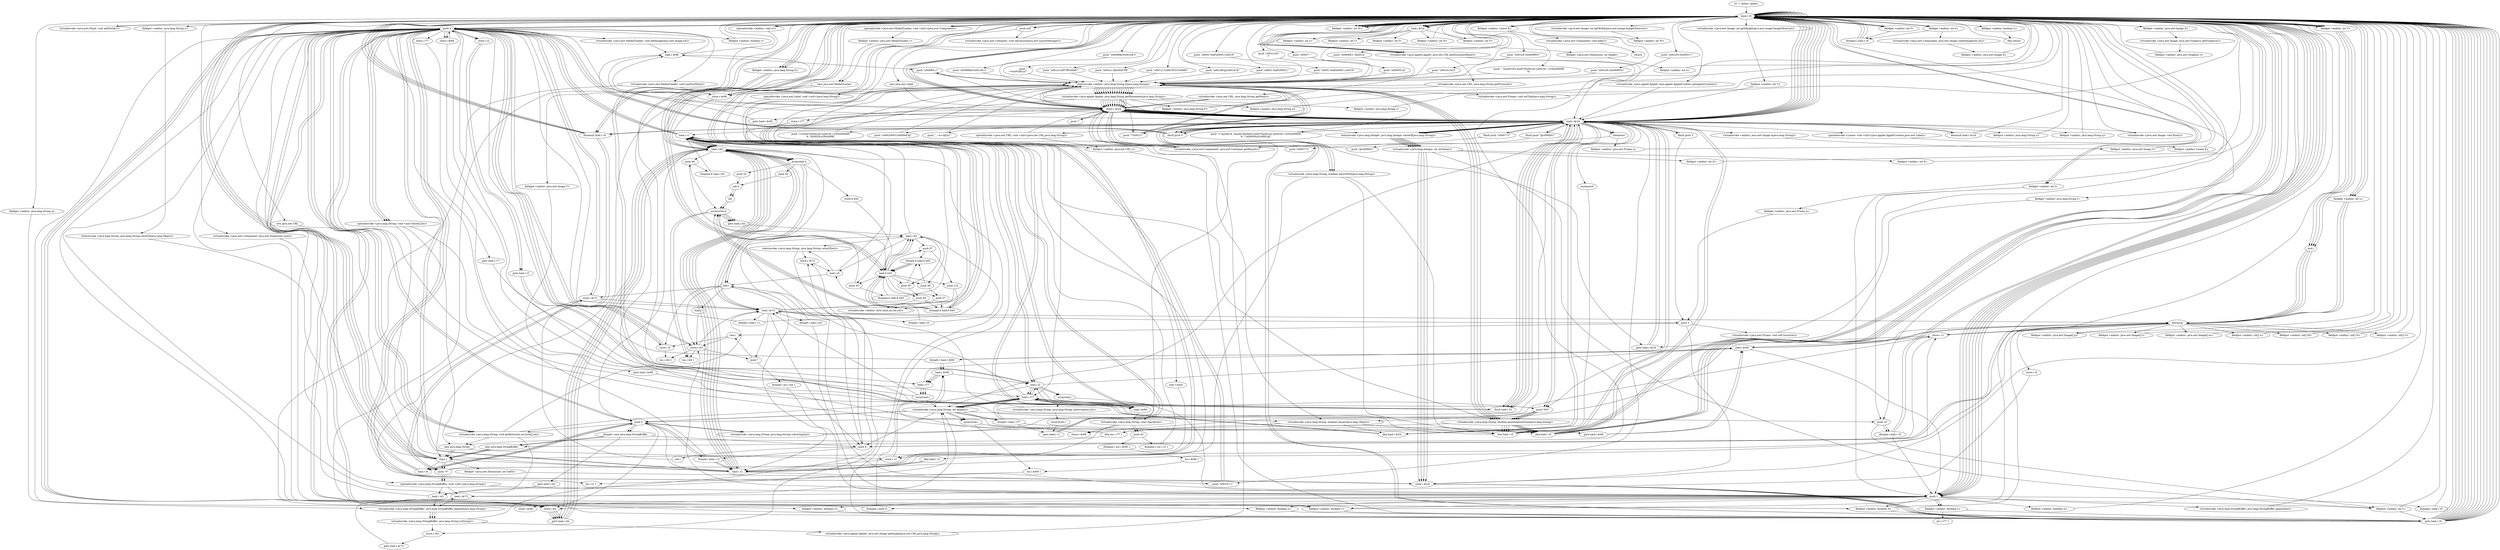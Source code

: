 digraph "" {
    "r0 := @this: anblur"
    "load.r r0"
    "r0 := @this: anblur"->"load.r r0";
    "push null"
    "load.r r0"->"push null";
    "virtualinvoke <java.awt.Container: void setLayout(java.awt.LayoutManager)>"
    "push null"->"virtualinvoke <java.awt.Container: void setLayout(java.awt.LayoutManager)>";
    "virtualinvoke <java.awt.Container: void setLayout(java.awt.LayoutManager)>"->"load.r r0";
    "virtualinvoke <java.awt.Panel: void addNotify()>"
    "load.r r0"->"virtualinvoke <java.awt.Panel: void addNotify()>";
    "virtualinvoke <java.awt.Panel: void addNotify()>"->"load.r r0";
    "push 0"
    "load.r r0"->"push 0";
    "fieldput <anblur: boolean r>"
    "push 0"->"fieldput <anblur: boolean r>";
    "fieldput <anblur: boolean r>"->"load.r r0";
    "load.r r0"->"load.r r0";
    "push \"\u001d8!gL\u001d!3t\""
    "load.r r0"->"push \"\u001d8!gL\u001d!3t\"";
    "staticinvoke <anblur: java.lang.String b(java.lang.String)>"
    "push \"\u001d8!gL\u001d!3t\""->"staticinvoke <anblur: java.lang.String b(java.lang.String)>";
    "virtualinvoke <java.applet.Applet: java.lang.String getParameter(java.lang.String)>"
    "staticinvoke <anblur: java.lang.String b(java.lang.String)>"->"virtualinvoke <java.applet.Applet: java.lang.String getParameter(java.lang.String)>";
    "fieldput <anblur: java.lang.String P>"
    "virtualinvoke <java.applet.Applet: java.lang.String getParameter(java.lang.String)>"->"fieldput <anblur: java.lang.String P>";
    "fieldput <anblur: java.lang.String P>"->"load.r r0";
    "push \"\r>%wP\u001a?\""
    "load.r r0"->"push \"\r>%wP\u001a?\"";
    "push \"\r>%wP\u001a?\""->"staticinvoke <anblur: java.lang.String b(java.lang.String)>";
    "staticinvoke <anblur: java.lang.String b(java.lang.String)>"->"virtualinvoke <java.applet.Applet: java.lang.String getParameter(java.lang.String)>";
    "store.r $r24"
    "virtualinvoke <java.applet.Applet: java.lang.String getParameter(java.lang.String)>"->"store.r $r24";
    "load.r $r24"
    "store.r $r24"->"load.r $r24";
    "ifnull load.r r0"
    "load.r $r24"->"ifnull load.r r0";
    "ifnull load.r r0"->"load.r $r24";
    "push \"/<0\u007f\\\u001al\\\"j\u0019(-\\\"zVN\u000f)fZ\r%`;N\u0019;nrW\u0008\""
    "load.r $r24"->"push \"/<0\u007f\\\u001al\\\"j\u0019(-\\\"zVN\u000f)fZ\r%`;N\u0019;nrW\u0008\"";
    "push \"/<0\u007f\\\u001al\\\"j\u0019(-\\\"zVN\u000f)fZ\r%`;N\u0019;nrW\u0008\""->"staticinvoke <anblur: java.lang.String b(java.lang.String)>";
    "virtualinvoke <java.lang.String: boolean startsWith(java.lang.String)>"
    "staticinvoke <anblur: java.lang.String b(java.lang.String)>"->"virtualinvoke <java.lang.String: boolean startsWith(java.lang.String)>";
    "ifne load.r r0"
    "virtualinvoke <java.lang.String: boolean startsWith(java.lang.String)>"->"ifne load.r r0";
    "ifne load.r r0"->"load.r r0";
    "specialinvoke <anblur: void c()>"
    "load.r r0"->"specialinvoke <anblur: void c()>";
    "goto load.r r0"
    "specialinvoke <anblur: void c()>"->"goto load.r r0";
    "goto load.r r0"->"load.r r0";
    "virtualinvoke <java.applet.Applet: java.net.URL getDocumentBase()>"
    "load.r r0"->"virtualinvoke <java.applet.Applet: java.net.URL getDocumentBase()>";
    "virtualinvoke <java.net.URL: java.lang.String getProtocol()>"
    "virtualinvoke <java.applet.Applet: java.net.URL getDocumentBase()>"->"virtualinvoke <java.net.URL: java.lang.String getProtocol()>";
    "store.r $r66"
    "virtualinvoke <java.net.URL: java.lang.String getProtocol()>"->"store.r $r66";
    "store.r $r66"->"goto load.r r0";
    "goto load.r r0"->"load.r r0";
    "load.r r0"->"virtualinvoke <java.applet.Applet: java.net.URL getDocumentBase()>";
    "virtualinvoke <java.net.URL: java.lang.String getHost()>"
    "virtualinvoke <java.applet.Applet: java.net.URL getDocumentBase()>"->"virtualinvoke <java.net.URL: java.lang.String getHost()>";
    "virtualinvoke <java.net.URL: java.lang.String getHost()>"->"store.r $r24";
    "goto load.r $r66"
    "store.r $r24"->"goto load.r $r66";
    "load.r $r66"
    "goto load.r $r66"->"load.r $r66";
    "push \"\u0008%,v\""
    "load.r $r66"->"push \"\u0008%,v\"";
    "push \"\u0008%,v\""->"staticinvoke <anblur: java.lang.String b(java.lang.String)>";
    "virtualinvoke <java.lang.String: boolean equalsIgnoreCase(java.lang.String)>"
    "staticinvoke <anblur: java.lang.String b(java.lang.String)>"->"virtualinvoke <java.lang.String: boolean equalsIgnoreCase(java.lang.String)>";
    "virtualinvoke <java.lang.String: boolean equalsIgnoreCase(java.lang.String)>"->"ifne load.r r0";
    "ifne load.r r0"->"load.r $r24";
    "virtualinvoke <java.lang.String: int length()>"
    "load.r $r24"->"virtualinvoke <java.lang.String: int length()>";
    "ifeq load.r r0"
    "virtualinvoke <java.lang.String: int length()>"->"ifeq load.r r0";
    "ifeq load.r r0"->"load.r $r24";
    "push \"\u0002##rU\u0006#3g\""
    "load.r $r24"->"push \"\u0002##rU\u0006#3g\"";
    "push \"\u0002##rU\u0006#3g\""->"staticinvoke <anblur: java.lang.String b(java.lang.String)>";
    "staticinvoke <anblur: java.lang.String b(java.lang.String)>"->"virtualinvoke <java.lang.String: boolean equalsIgnoreCase(java.lang.String)>";
    "virtualinvoke <java.lang.String: boolean equalsIgnoreCase(java.lang.String)>"->"ifne load.r r0";
    "ifne load.r r0"->"load.r $r24";
    "push \"_~w=\t@|n\\\"\""
    "load.r $r24"->"push \"_~w=\t@|n\\\"\"";
    "push \"_~w=\t@|n\\\"\""->"staticinvoke <anblur: java.lang.String b(java.lang.String)>";
    "virtualinvoke <java.lang.String: boolean equals(java.lang.Object)>"
    "staticinvoke <anblur: java.lang.String b(java.lang.String)>"->"virtualinvoke <java.lang.String: boolean equals(java.lang.Object)>";
    "ifeq load.r $r24"
    "virtualinvoke <java.lang.String: boolean equals(java.lang.Object)>"->"ifeq load.r $r24";
    "ifeq load.r $r24"->"load.r r0";
    "push 1"
    "load.r r0"->"push 1";
    "fieldput <anblur: boolean L>"
    "push 1"->"fieldput <anblur: boolean L>";
    "fieldput <anblur: boolean L>"->"goto load.r r0";
    "goto load.r r0"->"load.r r0";
    "push \"\u001c)\'\u007fP\u0000\'\""
    "load.r r0"->"push \"\u001c)\'\u007fP\u0000\'\"";
    "push \"\u001c)\'\u007fP\u0000\'\""->"staticinvoke <anblur: java.lang.String b(java.lang.String)>";
    "staticinvoke <anblur: java.lang.String b(java.lang.String)>"->"virtualinvoke <java.applet.Applet: java.lang.String getParameter(java.lang.String)>";
    "virtualinvoke <java.applet.Applet: java.lang.String getParameter(java.lang.String)>"->"store.r $r24";
    "store.r $r24"->"load.r $r24";
    "load.r $r24"->"ifnull load.r r0";
    "ifnull load.r r0"->"load.r $r24";
    "push \"NO\""
    "load.r $r24"->"push \"NO\"";
    "push \"NO\""->"virtualinvoke <java.lang.String: boolean equalsIgnoreCase(java.lang.String)>";
    "virtualinvoke <java.lang.String: boolean equalsIgnoreCase(java.lang.String)>"->"ifne load.r r0";
    "ifne load.r r0"->"load.r r0";
    "new java.net.URL"
    "load.r r0"->"new java.net.URL";
    "dup1.r"
    "new java.net.URL"->"dup1.r";
    "dup1.r"->"load.r r0";
    "load.r r0"->"virtualinvoke <java.applet.Applet: java.net.URL getDocumentBase()>";
    "virtualinvoke <java.applet.Applet: java.net.URL getDocumentBase()>"->"load.r $r24";
    "specialinvoke <java.net.URL: void <init>(java.net.URL,java.lang.String)>"
    "load.r $r24"->"specialinvoke <java.net.URL: void <init>(java.net.URL,java.lang.String)>";
    "fieldput <anblur: java.net.URL u>"
    "specialinvoke <java.net.URL: void <init>(java.net.URL,java.lang.String)>"->"fieldput <anblur: java.net.URL u>";
    "fieldput <anblur: java.net.URL u>"->"goto load.r r0";
    "goto load.r r0"->"load.r r0";
    "push \"\u001c)\'}\\\u0019*2rT\u000b\""
    "load.r r0"->"push \"\u001c)\'}\\\u0019*2rT\u000b\"";
    "push \"\u001c)\'}\\\u0019*2rT\u000b\""->"staticinvoke <anblur: java.lang.String b(java.lang.String)>";
    "staticinvoke <anblur: java.lang.String b(java.lang.String)>"->"virtualinvoke <java.applet.Applet: java.lang.String getParameter(java.lang.String)>";
    "push \"7\t\u0013\""
    "virtualinvoke <java.applet.Applet: java.lang.String getParameter(java.lang.String)>"->"push \"7\t\u0013\"";
    "push \"7\t\u0013\""->"staticinvoke <anblur: java.lang.String b(java.lang.String)>";
    "staticinvoke <anblur: java.lang.String b(java.lang.String)>"->"virtualinvoke <java.lang.String: boolean equalsIgnoreCase(java.lang.String)>";
    "virtualinvoke <java.lang.String: boolean equalsIgnoreCase(java.lang.String)>"->"ifeq load.r r0";
    "ifeq load.r r0"->"load.r r0";
    "load.r r0"->"push 1";
    "fieldput <anblur: boolean w>"
    "push 1"->"fieldput <anblur: boolean w>";
    "fieldput <anblur: boolean w>"->"load.r r0";
    "virtualinvoke <java.awt.Component: java.awt.Container getParent()>"
    "load.r r0"->"virtualinvoke <java.awt.Component: java.awt.Container getParent()>";
    "virtualinvoke <java.awt.Component: java.awt.Container getParent()>"->"store.r $r24";
    "goto load.r $r24"
    "store.r $r24"->"goto load.r $r24";
    "goto load.r $r24"->"load.r $r24";
    "instanceof"
    "load.r $r24"->"instanceof";
    "instanceof"->"ifeq load.r $r24";
    "ifeq load.r $r24"->"load.r r0";
    "load.r r0"->"load.r $r24";
    "checkcast"
    "load.r $r24"->"checkcast";
    "fieldput <anblur: java.awt.Frame a>"
    "checkcast"->"fieldput <anblur: java.awt.Frame a>";
    "fieldput <anblur: java.awt.Frame a>"->"load.r r0";
    "fieldget <anblur: java.awt.Frame a>"
    "load.r r0"->"fieldget <anblur: java.awt.Frame a>";
    "push 3"
    "fieldget <anblur: java.awt.Frame a>"->"push 3";
    "virtualinvoke <java.awt.Frame: void setCursor(int)>"
    "push 3"->"virtualinvoke <java.awt.Frame: void setCursor(int)>";
    "virtualinvoke <java.awt.Frame: void setCursor(int)>"->"load.r r0";
    "push \"\u0001:%aP\u0003+\""
    "load.r r0"->"push \"\u0001:%aP\u0003+\"";
    "push \"\u0001:%aP\u0003+\""->"staticinvoke <anblur: java.lang.String b(java.lang.String)>";
    "staticinvoke <anblur: java.lang.String b(java.lang.String)>"->"virtualinvoke <java.applet.Applet: java.lang.String getParameter(java.lang.String)>";
    "virtualinvoke <java.applet.Applet: java.lang.String getParameter(java.lang.String)>"->"store.r $r24";
    "store.r $r24"->"load.r $r24";
    "load.r $r24"->"ifnull load.r r0";
    "ifnull load.r r0"->"load.r $r24";
    "load.r $r24"->"push \"NO\"";
    "push \"NO\""->"virtualinvoke <java.lang.String: boolean equalsIgnoreCase(java.lang.String)>";
    "virtualinvoke <java.lang.String: boolean equalsIgnoreCase(java.lang.String)>"->"ifne load.r r0";
    "ifne load.r r0"->"load.r r0";
    "load.r r0"->"load.r r0";
    "load.r r0"->"load.r $r24";
    "virtualinvoke <anblur: java.awt.Image a(java.lang.String)>"
    "load.r $r24"->"virtualinvoke <anblur: java.awt.Image a(java.lang.String)>";
    "fieldput <anblur: java.awt.Image C>"
    "virtualinvoke <anblur: java.awt.Image a(java.lang.String)>"->"fieldput <anblur: java.awt.Image C>";
    "fieldput <anblur: java.awt.Image C>"->"load.r r0";
    "fieldget <anblur: java.awt.Image C>"
    "load.r r0"->"fieldget <anblur: java.awt.Image C>";
    "fieldget <anblur: java.awt.Image C>"->"ifnull load.r r0";
    "ifnull load.r r0"->"load.r r0";
    "push \"\u0001:%aP\u0003+\u0018\""
    "load.r r0"->"push \"\u0001:%aP\u0003+\u0018\"";
    "push \"\u0001:%aP\u0003+\u0018\""->"staticinvoke <anblur: java.lang.String b(java.lang.String)>";
    "staticinvoke <anblur: java.lang.String b(java.lang.String)>"->"virtualinvoke <java.applet.Applet: java.lang.String getParameter(java.lang.String)>";
    "virtualinvoke <java.applet.Applet: java.lang.String getParameter(java.lang.String)>"->"store.r $r24";
    "store.r $r24"->"load.r $r24";
    "ifnonnull load.r r0"
    "load.r $r24"->"ifnonnull load.r r0";
    "push \"0\""
    "ifnonnull load.r r0"->"push \"0\"";
    "push \"0\""->"store.r $r24";
    "store.r $r24"->"load.r r0";
    "load.r r0"->"load.r $r24";
    "staticinvoke <java.lang.Integer: java.lang.Integer valueOf(java.lang.String)>"
    "load.r $r24"->"staticinvoke <java.lang.Integer: java.lang.Integer valueOf(java.lang.String)>";
    "virtualinvoke <java.lang.Integer: int intValue()>"
    "staticinvoke <java.lang.Integer: java.lang.Integer valueOf(java.lang.String)>"->"virtualinvoke <java.lang.Integer: int intValue()>";
    "fieldput <anblur: int D>"
    "virtualinvoke <java.lang.Integer: int intValue()>"->"fieldput <anblur: int D>";
    "fieldput <anblur: int D>"->"load.r r0";
    "push \"\u0001:%aP\u0003+\u0019\""
    "load.r r0"->"push \"\u0001:%aP\u0003+\u0019\"";
    "push \"\u0001:%aP\u0003+\u0019\""->"staticinvoke <anblur: java.lang.String b(java.lang.String)>";
    "staticinvoke <anblur: java.lang.String b(java.lang.String)>"->"virtualinvoke <java.applet.Applet: java.lang.String getParameter(java.lang.String)>";
    "virtualinvoke <java.applet.Applet: java.lang.String getParameter(java.lang.String)>"->"store.r $r24";
    "store.r $r24"->"load.r $r24";
    "load.r $r24"->"ifnonnull load.r r0";
    "ifnonnull load.r r0"->"push \"0\"";
    "push \"0\""->"store.r $r24";
    "store.r $r24"->"load.r r0";
    "load.r r0"->"load.r $r24";
    "load.r $r24"->"staticinvoke <java.lang.Integer: java.lang.Integer valueOf(java.lang.String)>";
    "staticinvoke <java.lang.Integer: java.lang.Integer valueOf(java.lang.String)>"->"virtualinvoke <java.lang.Integer: int intValue()>";
    "fieldput <anblur: int E>"
    "virtualinvoke <java.lang.Integer: int intValue()>"->"fieldput <anblur: int E>";
    "fieldput <anblur: int E>"->"load.r r0";
    "load.r r0"->"load.r r0";
    "virtualinvoke <java.awt.Component: java.awt.Dimension size()>"
    "load.r r0"->"virtualinvoke <java.awt.Component: java.awt.Dimension size()>";
    "virtualinvoke <java.awt.Component: java.awt.Dimension size()>"->"dup1.r";
    "fieldget <java.awt.Dimension: int width>"
    "dup1.r"->"fieldget <java.awt.Dimension: int width>";
    "store.i $r24"
    "fieldget <java.awt.Dimension: int width>"->"store.i $r24";
    "store.i $r24"->"load.r r0";
    "load.i $r24"
    "load.r r0"->"load.i $r24";
    "fieldput <anblur: int f>"
    "load.i $r24"->"fieldput <anblur: int f>";
    "fieldget <java.awt.Dimension: int height>"
    "fieldput <anblur: int f>"->"fieldget <java.awt.Dimension: int height>";
    "fieldput <anblur: int e>"
    "fieldget <java.awt.Dimension: int height>"->"fieldput <anblur: int e>";
    "fieldput <anblur: int e>"->"load.r r0";
    "push \"\u0007!\'`\""
    "load.r r0"->"push \"\u0007!\'`\"";
    "push \"\u0007!\'`\""->"staticinvoke <anblur: java.lang.String b(java.lang.String)>";
    "staticinvoke <anblur: java.lang.String b(java.lang.String)>"->"virtualinvoke <java.applet.Applet: java.lang.String getParameter(java.lang.String)>";
    "virtualinvoke <java.applet.Applet: java.lang.String getParameter(java.lang.String)>"->"store.r $r24";
    "store.r $r24"->"load.r $r24";
    "ifnull push \"\u0007!!t\""
    "load.r $r24"->"ifnull push \"\u0007!!t\"";
    "ifnull push \"\u0007!!t\""->"load.r $r24";
    "load.r $r24"->"store.r $r24";
    "store.r $r24"->"goto load.r r0";
    "goto load.r r0"->"load.r r0";
    "load.r r0"->"load.r $r24";
    "fieldput <anblur: java.lang.String y>"
    "load.r $r24"->"fieldput <anblur: java.lang.String y>";
    "fieldput <anblur: java.lang.String y>"->"load.r r0";
    "push \"\u0000%-tJ\""
    "load.r r0"->"push \"\u0000%-tJ\"";
    "push \"\u0000%-tJ\""->"staticinvoke <anblur: java.lang.String b(java.lang.String)>";
    "staticinvoke <anblur: java.lang.String b(java.lang.String)>"->"virtualinvoke <java.applet.Applet: java.lang.String getParameter(java.lang.String)>";
    "virtualinvoke <java.applet.Applet: java.lang.String getParameter(java.lang.String)>"->"store.r $r24";
    "store.r $r24"->"load.r $r24";
    "ifnull push 3"
    "load.r $r24"->"ifnull push 3";
    "ifnull push 3"->"load.r $r24";
    "load.r $r24"->"staticinvoke <java.lang.Integer: java.lang.Integer valueOf(java.lang.String)>";
    "staticinvoke <java.lang.Integer: java.lang.Integer valueOf(java.lang.String)>"->"virtualinvoke <java.lang.Integer: int intValue()>";
    "virtualinvoke <java.lang.Integer: int intValue()>"->"store.i $r24";
    "store.i $r24"->"goto load.r r0";
    "goto load.r r0"->"load.r r0";
    "load.r r0"->"load.i $r24";
    "fieldput <anblur: int x>"
    "load.i $r24"->"fieldput <anblur: int x>";
    "fieldput <anblur: int x>"->"load.r r0";
    "push \"\u0008#2~X\u001a\""
    "load.r r0"->"push \"\u0008#2~X\u001a\"";
    "push \"\u0008#2~X\u001a\""->"staticinvoke <anblur: java.lang.String b(java.lang.String)>";
    "staticinvoke <anblur: java.lang.String b(java.lang.String)>"->"virtualinvoke <java.applet.Applet: java.lang.String getParameter(java.lang.String)>";
    "virtualinvoke <java.applet.Applet: java.lang.String getParameter(java.lang.String)>"->"store.r $r24";
    "store.r $r24"->"load.r $r24";
    "ifnull push \"@\u000b\tU\""
    "load.r $r24"->"ifnull push \"@\u000b\tU\"";
    "ifnull push \"@\u000b\tU\""->"load.r $r24";
    "load.r $r24"->"store.r $r24";
    "store.r $r24"->"goto load.r r0";
    "goto load.r r0"->"load.r r0";
    "load.r r0"->"load.r $r24";
    "fieldput <anblur: java.lang.String q>"
    "load.r $r24"->"fieldput <anblur: java.lang.String q>";
    "fieldput <anblur: java.lang.String q>"->"load.r r0";
    "push \"\u001d<%v]\""
    "load.r r0"->"push \"\u001d<%v]\"";
    "push \"\u001d<%v]\""->"staticinvoke <anblur: java.lang.String b(java.lang.String)>";
    "staticinvoke <anblur: java.lang.String b(java.lang.String)>"->"virtualinvoke <java.applet.Applet: java.lang.String getParameter(java.lang.String)>";
    "virtualinvoke <java.applet.Applet: java.lang.String getParameter(java.lang.String)>"->"store.r $r24";
    "store.r $r24"->"load.r $r24";
    "ifnull push 0"
    "load.r $r24"->"ifnull push 0";
    "ifnull push 0"->"load.r $r24";
    "load.r $r24"->"staticinvoke <java.lang.Integer: java.lang.Integer valueOf(java.lang.String)>";
    "staticinvoke <java.lang.Integer: java.lang.Integer valueOf(java.lang.String)>"->"virtualinvoke <java.lang.Integer: int intValue()>";
    "virtualinvoke <java.lang.Integer: int intValue()>"->"store.i $r24";
    "store.i $r24"->"goto load.r r0";
    "goto load.r r0"->"load.r r0";
    "load.r r0"->"load.i $r24";
    "fieldput <anblur: int t>"
    "load.i $r24"->"fieldput <anblur: int t>";
    "fieldput <anblur: int t>"->"load.r r0";
    "push \"\u001e#.tI\u000f93v\""
    "load.r r0"->"push \"\u001e#.tI\u000f93v\"";
    "push \"\u001e#.tI\u000f93v\""->"staticinvoke <anblur: java.lang.String b(java.lang.String)>";
    "staticinvoke <anblur: java.lang.String b(java.lang.String)>"->"virtualinvoke <java.applet.Applet: java.lang.String getParameter(java.lang.String)>";
    "virtualinvoke <java.applet.Applet: java.lang.String getParameter(java.lang.String)>"->"store.r $r24";
    "store.r $r24"->"load.r $r24";
    "load.r $r24"->"ifnull push 0";
    "ifnull push 0"->"load.r $r24";
    "load.r $r24"->"staticinvoke <java.lang.Integer: java.lang.Integer valueOf(java.lang.String)>";
    "staticinvoke <java.lang.Integer: java.lang.Integer valueOf(java.lang.String)>"->"virtualinvoke <java.lang.Integer: int intValue()>";
    "virtualinvoke <java.lang.Integer: int intValue()>"->"store.i $r24";
    "store.i $r24"->"goto load.r r0";
    "goto load.r r0"->"load.r r0";
    "load.r r0"->"load.i $r24";
    "fieldput <anblur: int H>"
    "load.i $r24"->"fieldput <anblur: int H>";
    "fieldput <anblur: int H>"->"load.r r0";
    "push \"\u001e%.tI\u000f93v\""
    "load.r r0"->"push \"\u001e%.tI\u000f93v\"";
    "push \"\u001e%.tI\u000f93v\""->"staticinvoke <anblur: java.lang.String b(java.lang.String)>";
    "staticinvoke <anblur: java.lang.String b(java.lang.String)>"->"virtualinvoke <java.applet.Applet: java.lang.String getParameter(java.lang.String)>";
    "virtualinvoke <java.applet.Applet: java.lang.String getParameter(java.lang.String)>"->"store.r $r24";
    "store.r $r24"->"load.r $r24";
    "load.r $r24"->"ifnull push 0";
    "ifnull push 0"->"load.r $r24";
    "load.r $r24"->"staticinvoke <java.lang.Integer: java.lang.Integer valueOf(java.lang.String)>";
    "staticinvoke <java.lang.Integer: java.lang.Integer valueOf(java.lang.String)>"->"virtualinvoke <java.lang.Integer: int intValue()>";
    "virtualinvoke <java.lang.Integer: int intValue()>"->"store.i $r24";
    "store.i $r24"->"goto load.r r0";
    "goto load.r r0"->"load.r r0";
    "load.r r0"->"load.i $r24";
    "fieldput <anblur: int F>"
    "load.i $r24"->"fieldput <anblur: int F>";
    "fieldput <anblur: int F>"->"load.r r0";
    "push \"\u001e%.tI\u0001\\\"\'\""
    "load.r r0"->"push \"\u001e%.tI\u0001\\\"\'\"";
    "push \"\u001e%.tI\u0001\\\"\'\""->"staticinvoke <anblur: java.lang.String b(java.lang.String)>";
    "staticinvoke <anblur: java.lang.String b(java.lang.String)>"->"virtualinvoke <java.applet.Applet: java.lang.String getParameter(java.lang.String)>";
    "virtualinvoke <java.applet.Applet: java.lang.String getParameter(java.lang.String)>"->"store.r $r24";
    "store.r $r24"->"load.r $r24";
    "ifnonnull load.r $r24"
    "load.r $r24"->"ifnonnull load.r $r24";
    "ifnonnull load.r $r24"->"load.r r0";
    "load.r r0"->"push 0";
    "fieldput <anblur: boolean G>"
    "push 0"->"fieldput <anblur: boolean G>";
    "fieldput <anblur: boolean G>"->"goto load.r r0";
    "goto load.r r0"->"load.r r0";
    "load.r r0"->"push 1";
    "fieldput <anblur: boolean c>"
    "push 1"->"fieldput <anblur: boolean c>";
    "fieldput <anblur: boolean c>"->"load.r r0";
    "load.r r0"->"load.r r0";
    "push \"\u000f9$zV\u001e%.t\""
    "load.r r0"->"push \"\u000f9$zV\u001e%.t\"";
    "push \"\u000f9$zV\u001e%.t\""->"staticinvoke <anblur: java.lang.String b(java.lang.String)>";
    "staticinvoke <anblur: java.lang.String b(java.lang.String)>"->"virtualinvoke <java.applet.Applet: java.lang.String getParameter(java.lang.String)>";
    "fieldput <anblur: java.lang.String h>"
    "virtualinvoke <java.applet.Applet: java.lang.String getParameter(java.lang.String)>"->"fieldput <anblur: java.lang.String h>";
    "fieldput <anblur: java.lang.String h>"->"load.r r0";
    "fieldget <anblur: java.lang.String h>"
    "load.r r0"->"fieldget <anblur: java.lang.String h>";
    "fieldget <anblur: java.lang.String h>"->"ifnonnull load.r r0";
    "ifnonnull load.r r0"->"load.r r0";
    "load.r r0"->"push 0";
    "push 0"->"fieldput <anblur: boolean c>";
    "fieldput <anblur: boolean c>"->"goto load.r r0";
    "goto load.r r0"->"load.r r0";
    "load.r r0"->"push 1";
    "fieldput <anblur: boolean d>"
    "push 1"->"fieldput <anblur: boolean d>";
    "fieldput <anblur: boolean d>"->"load.r r0";
    "load.r r0"->"load.r r0";
    "push \"\u000f9$zV\u001e#.t\""
    "load.r r0"->"push \"\u000f9$zV\u001e#.t\"";
    "push \"\u000f9$zV\u001e#.t\""->"staticinvoke <anblur: java.lang.String b(java.lang.String)>";
    "staticinvoke <anblur: java.lang.String b(java.lang.String)>"->"virtualinvoke <java.applet.Applet: java.lang.String getParameter(java.lang.String)>";
    "fieldput <anblur: java.lang.String i>"
    "virtualinvoke <java.applet.Applet: java.lang.String getParameter(java.lang.String)>"->"fieldput <anblur: java.lang.String i>";
    "fieldput <anblur: java.lang.String i>"->"load.r r0";
    "load.r r0"->"fieldget <anblur: java.lang.String h>";
    "fieldget <anblur: java.lang.String h>"->"ifnonnull load.r r0";
    "ifnonnull load.r r0"->"load.r r0";
    "load.r r0"->"push 0";
    "push 0"->"fieldput <anblur: boolean d>";
    "fieldput <anblur: boolean d>"->"goto load.r r0";
    "goto load.r r0"->"load.r r0";
    "new java.awt.MediaTracker"
    "load.r r0"->"new java.awt.MediaTracker";
    "new java.awt.MediaTracker"->"dup1.r";
    "dup1.r"->"load.r r0";
    "specialinvoke <java.awt.MediaTracker: void <init>(java.awt.Component)>"
    "load.r r0"->"specialinvoke <java.awt.MediaTracker: void <init>(java.awt.Component)>";
    "fieldput <anblur: java.awt.MediaTracker v>"
    "specialinvoke <java.awt.MediaTracker: void <init>(java.awt.Component)>"->"fieldput <anblur: java.awt.MediaTracker v>";
    "fieldput <anblur: java.awt.MediaTracker v>"->"new java.awt.MediaTracker";
    "new java.awt.MediaTracker"->"store.r $r66";
    "store.r $r66"->"load.r $r66";
    "load.r $r66"->"load.r r0";
    "load.r r0"->"specialinvoke <java.awt.MediaTracker: void <init>(java.awt.Component)>";
    "specialinvoke <java.awt.MediaTracker: void <init>(java.awt.Component)>"->"load.r r0";
    "load.r r0"->"load.r r0";
    "load.r r0"->"virtualinvoke <java.applet.Applet: java.net.URL getDocumentBase()>";
    "new java.lang.StringBuffer"
    "virtualinvoke <java.applet.Applet: java.net.URL getDocumentBase()>"->"new java.lang.StringBuffer";
    "new java.lang.StringBuffer"->"dup1.r";
    "dup1.r"->"load.r r0";
    "fieldget <anblur: java.lang.String y>"
    "load.r r0"->"fieldget <anblur: java.lang.String y>";
    "staticinvoke <java.lang.String: java.lang.String valueOf(java.lang.Object)>"
    "fieldget <anblur: java.lang.String y>"->"staticinvoke <java.lang.String: java.lang.String valueOf(java.lang.Object)>";
    "specialinvoke <java.lang.StringBuffer: void <init>(java.lang.String)>"
    "staticinvoke <java.lang.String: java.lang.String valueOf(java.lang.Object)>"->"specialinvoke <java.lang.StringBuffer: void <init>(java.lang.String)>";
    "specialinvoke <java.lang.StringBuffer: void <init>(java.lang.String)>"->"push 1";
    "virtualinvoke <java.lang.StringBuffer: java.lang.StringBuffer append(int)>"
    "push 1"->"virtualinvoke <java.lang.StringBuffer: java.lang.StringBuffer append(int)>";
    "virtualinvoke <java.lang.StringBuffer: java.lang.StringBuffer append(int)>"->"load.r r0";
    "fieldget <anblur: java.lang.String q>"
    "load.r r0"->"fieldget <anblur: java.lang.String q>";
    "virtualinvoke <java.lang.StringBuffer: java.lang.StringBuffer append(java.lang.String)>"
    "fieldget <anblur: java.lang.String q>"->"virtualinvoke <java.lang.StringBuffer: java.lang.StringBuffer append(java.lang.String)>";
    "virtualinvoke <java.lang.StringBuffer: java.lang.String toString()>"
    "virtualinvoke <java.lang.StringBuffer: java.lang.StringBuffer append(java.lang.String)>"->"virtualinvoke <java.lang.StringBuffer: java.lang.String toString()>";
    "virtualinvoke <java.applet.Applet: java.awt.Image getImage(java.net.URL,java.lang.String)>"
    "virtualinvoke <java.lang.StringBuffer: java.lang.String toString()>"->"virtualinvoke <java.applet.Applet: java.awt.Image getImage(java.net.URL,java.lang.String)>";
    "virtualinvoke <java.applet.Applet: java.awt.Image getImage(java.net.URL,java.lang.String)>"->"store.r $r24";
    "store.r $r24"->"load.r $r66";
    "load.r $r66"->"load.r $r24";
    "load.r $r24"->"push 0";
    "virtualinvoke <java.awt.MediaTracker: void addImage(java.awt.Image,int)>"
    "push 0"->"virtualinvoke <java.awt.MediaTracker: void addImage(java.awt.Image,int)>";
    "virtualinvoke <java.awt.MediaTracker: void addImage(java.awt.Image,int)>"->"load.r $r66";
    "load.r $r66"->"push 0";
    "virtualinvoke <java.awt.MediaTracker: void waitForID(int)>"
    "push 0"->"virtualinvoke <java.awt.MediaTracker: void waitForID(int)>";
    "virtualinvoke <java.awt.MediaTracker: void waitForID(int)>"->"goto load.r r0";
    "goto load.r r0"->"load.r r0";
    "load.r r0"->"load.r $r24";
    "load.r $r24"->"load.r r0";
    "virtualinvoke <java.awt.Image: int getWidth(java.awt.image.ImageObserver)>"
    "load.r r0"->"virtualinvoke <java.awt.Image: int getWidth(java.awt.image.ImageObserver)>";
    "fieldput <anblur: int W>"
    "virtualinvoke <java.awt.Image: int getWidth(java.awt.image.ImageObserver)>"->"fieldput <anblur: int W>";
    "fieldput <anblur: int W>"->"load.r r0";
    "load.r r0"->"load.r $r24";
    "load.r $r24"->"load.r r0";
    "virtualinvoke <java.awt.Image: int getHeight(java.awt.image.ImageObserver)>"
    "load.r r0"->"virtualinvoke <java.awt.Image: int getHeight(java.awt.image.ImageObserver)>";
    "fieldput <anblur: int V>"
    "virtualinvoke <java.awt.Image: int getHeight(java.awt.image.ImageObserver)>"->"fieldput <anblur: int V>";
    "fieldput <anblur: int V>"->"load.r $r24";
    "virtualinvoke <java.awt.Image: void flush()>"
    "load.r $r24"->"virtualinvoke <java.awt.Image: void flush()>";
    "virtualinvoke <java.awt.Image: void flush()>"->"load.r r0";
    "fieldget <anblur: int W>"
    "load.r r0"->"fieldget <anblur: int W>";
    "fieldget <anblur: int W>"->"load.r r0";
    "fieldget <anblur: int f>"
    "load.r r0"->"fieldget <anblur: int f>";
    "ifcmpne.i load.r r0"
    "fieldget <anblur: int f>"->"ifcmpne.i load.r r0";
    "ifcmpne.i load.r r0"->"load.r r0";
    "fieldget <anblur: int V>"
    "load.r r0"->"fieldget <anblur: int V>";
    "fieldget <anblur: int V>"->"load.r r0";
    "fieldget <anblur: int e>"
    "load.r r0"->"fieldget <anblur: int e>";
    "fieldget <anblur: int e>"->"ifcmpne.i load.r r0";
    "ifcmpne.i load.r r0"->"load.r r0";
    "load.r r0"->"push 0";
    "fieldput <anblur: boolean o>"
    "push 0"->"fieldput <anblur: boolean o>";
    "fieldput <anblur: boolean o>"->"goto load.r r0";
    "goto load.r r0"->"load.r r0";
    "load.r r0"->"load.r r0";
    "push \"\u001e>)|K\u000789\""
    "load.r r0"->"push \"\u001e>)|K\u000789\"";
    "push \"\u001e>)|K\u000789\""->"staticinvoke <anblur: java.lang.String b(java.lang.String)>";
    "staticinvoke <anblur: java.lang.String b(java.lang.String)>"->"virtualinvoke <java.applet.Applet: java.lang.String getParameter(java.lang.String)>";
    "virtualinvoke <java.applet.Applet: java.lang.String getParameter(java.lang.String)>"->"staticinvoke <java.lang.Integer: java.lang.Integer valueOf(java.lang.String)>";
    "staticinvoke <java.lang.Integer: java.lang.Integer valueOf(java.lang.String)>"->"virtualinvoke <java.lang.Integer: int intValue()>";
    "fieldput <anblur: int I>"
    "virtualinvoke <java.lang.Integer: int intValue()>"->"fieldput <anblur: int I>";
    "fieldput <anblur: int I>"->"load.r r0";
    "fieldget <anblur: int I>"
    "load.r r0"->"fieldget <anblur: int I>";
    "push 10"
    "fieldget <anblur: int I>"->"push 10";
    "ifcmple.i load.r r0"
    "push 10"->"ifcmple.i load.r r0";
    "ifcmple.i load.r r0"->"load.r r0";
    "load.r r0"->"push 10";
    "push 10"->"fieldput <anblur: int I>";
    "fieldput <anblur: int I>"->"goto load.r r0";
    "goto load.r r0"->"load.r r0";
    "load.r r0"->"load.r r0";
    "load.r r0"->"load.r r0";
    "load.r r0"->"fieldget <anblur: int f>";
    "fieldget <anblur: int f>"->"load.r r0";
    "load.r r0"->"fieldget <anblur: int e>";
    "virtualinvoke <java.awt.Component: java.awt.Image createImage(int,int)>"
    "fieldget <anblur: int e>"->"virtualinvoke <java.awt.Component: java.awt.Image createImage(int,int)>";
    "fieldput <anblur: java.awt.Image A>"
    "virtualinvoke <java.awt.Component: java.awt.Image createImage(int,int)>"->"fieldput <anblur: java.awt.Image A>";
    "fieldput <anblur: java.awt.Image A>"->"load.r r0";
    "load.r r0"->"load.r r0";
    "fieldget <anblur: java.awt.Image A>"
    "load.r r0"->"fieldget <anblur: java.awt.Image A>";
    "virtualinvoke <java.awt.Image: java.awt.Graphics getGraphics()>"
    "fieldget <anblur: java.awt.Image A>"->"virtualinvoke <java.awt.Image: java.awt.Graphics getGraphics()>";
    "fieldput <anblur: java.awt.Graphics z>"
    "virtualinvoke <java.awt.Image: java.awt.Graphics getGraphics()>"->"fieldput <anblur: java.awt.Graphics z>";
    "fieldput <anblur: java.awt.Graphics z>"->"load.r r0";
    "load.r r0"->"load.r r0";
    "fieldget <anblur: int x>"
    "load.r r0"->"fieldget <anblur: int x>";
    "newarray"
    "fieldget <anblur: int x>"->"newarray";
    "fieldput <anblur: java.awt.Image[] g>"
    "newarray"->"fieldput <anblur: java.awt.Image[] g>";
    "fieldput <anblur: java.awt.Image[] g>"->"load.r r0";
    "load.r r0"->"load.r r0";
    "load.r r0"->"fieldget <anblur: int x>";
    "fieldget <anblur: int x>"->"newarray";
    "fieldput <anblur: java.awt.Image[] l>"
    "newarray"->"fieldput <anblur: java.awt.Image[] l>";
    "fieldput <anblur: java.awt.Image[] l>"->"load.r r0";
    "load.r r0"->"load.r r0";
    "load.r r0"->"fieldget <anblur: int x>";
    "fieldget <anblur: int x>"->"newarray";
    "fieldput <anblur: java.awt.Image[] m>"
    "newarray"->"fieldput <anblur: java.awt.Image[] m>";
    "fieldput <anblur: java.awt.Image[] m>"->"load.r r0";
    "load.r r0"->"load.r r0";
    "load.r r0"->"fieldget <anblur: int W>";
    "fieldget <anblur: int W>"->"load.r r0";
    "load.r r0"->"fieldget <anblur: int V>";
    "mul.i"
    "fieldget <anblur: int V>"->"mul.i";
    "mul.i"->"newarray";
    "fieldput <anblur: int[] n>"
    "newarray"->"fieldput <anblur: int[] n>";
    "fieldput <anblur: int[] n>"->"load.r r0";
    "load.r r0"->"load.r r0";
    "load.r r0"->"fieldget <anblur: int W>";
    "fieldget <anblur: int W>"->"load.r r0";
    "load.r r0"->"fieldget <anblur: int V>";
    "fieldget <anblur: int V>"->"mul.i";
    "mul.i"->"newarray";
    "fieldput <anblur: int[] M>"
    "newarray"->"fieldput <anblur: int[] M>";
    "fieldput <anblur: int[] M>"->"load.r r0";
    "load.r r0"->"load.r r0";
    "load.r r0"->"fieldget <anblur: int W>";
    "fieldget <anblur: int W>"->"load.r r0";
    "load.r r0"->"fieldget <anblur: int V>";
    "fieldget <anblur: int V>"->"mul.i";
    "mul.i"->"newarray";
    "fieldput <anblur: int[] N>"
    "newarray"->"fieldput <anblur: int[] N>";
    "fieldput <anblur: int[] N>"->"load.r r0";
    "load.r r0"->"load.r r0";
    "load.r r0"->"fieldget <anblur: int W>";
    "fieldget <anblur: int W>"->"load.r r0";
    "load.r r0"->"fieldget <anblur: int V>";
    "fieldget <anblur: int V>"->"mul.i";
    "mul.i"->"newarray";
    "fieldput <anblur: int[] O>"
    "newarray"->"fieldput <anblur: int[] O>";
    "fieldput <anblur: int[] O>"->"load.r r0";
    "fieldget <anblur: boolean L>"
    "load.r r0"->"fieldget <anblur: boolean L>";
    "ifne return"
    "fieldget <anblur: boolean L>"->"ifne return";
    "ifne return"->"load.r r0";
    "new java.awt.Label"
    "load.r r0"->"new java.awt.Label";
    "new java.awt.Label"->"store.r $r24";
    "store.r $r24"->"load.r $r24";
    "push \"/\\\"&j\u0019, 5a\u0019\u000f<0\u007f\\\u001al\\\"j\u0019(-\\\"zVN\u000f)fZ\r%`\\\"\u0000Wzo*\u0001@\""
    "load.r $r24"->"push \"/\\\"&j\u0019, 5a\u0019\u000f<0\u007f\\\u001al\\\"j\u0019(-\\\"zVN\u000f)fZ\r%`\\\"\u0000Wzo*\u0001@\"";
    "push \"/\\\"&j\u0019, 5a\u0019\u000f<0\u007f\\\u001al\\\"j\u0019(-\\\"zVN\u000f)fZ\r%`\\\"\u0000Wzo*\u0001@\""->"staticinvoke <anblur: java.lang.String b(java.lang.String)>";
    "specialinvoke <java.awt.Label: void <init>(java.lang.String)>"
    "staticinvoke <anblur: java.lang.String b(java.lang.String)>"->"specialinvoke <java.awt.Label: void <init>(java.lang.String)>";
    "new Lware"
    "specialinvoke <java.awt.Label: void <init>(java.lang.String)>"->"new Lware";
    "new Lware"->"dup1.r";
    "dup1.r"->"load.r r0";
    "virtualinvoke <java.applet.Applet: java.applet.AppletContext getAppletContext()>"
    "load.r r0"->"virtualinvoke <java.applet.Applet: java.applet.AppletContext getAppletContext()>";
    "virtualinvoke <java.applet.Applet: java.applet.AppletContext getAppletContext()>"->"load.r $r24";
    "specialinvoke <Lware: void <init>(java.applet.AppletContext,java.awt.Label)>"
    "load.r $r24"->"specialinvoke <Lware: void <init>(java.applet.AppletContext,java.awt.Label)>";
    "fieldput <anblur: Lware X>"
    "specialinvoke <Lware: void <init>(java.applet.AppletContext,java.awt.Label)>"->"fieldput <anblur: Lware X>";
    "fieldput <anblur: Lware X>"->"load.r r0";
    "fieldget <anblur: Lware X>"
    "load.r r0"->"fieldget <anblur: Lware X>";
    "push \", 5a\u0019/<0\u007f\\\u001al\\\"j\u0019(-\\\"zVN\u000f)fZ\r%\""
    "fieldget <anblur: Lware X>"->"push \", 5a\u0019/<0\u007f\\\u001al\\\"j\u0019(-\\\"zVN\u000f)fZ\r%\"";
    "push \", 5a\u0019/<0\u007f\\\u001al\\\"j\u0019(-\\\"zVN\u000f)fZ\r%\""->"staticinvoke <anblur: java.lang.String b(java.lang.String)>";
    "virtualinvoke <java.awt.Frame: void setTitle(java.lang.String)>"
    "staticinvoke <anblur: java.lang.String b(java.lang.String)>"->"virtualinvoke <java.awt.Frame: void setTitle(java.lang.String)>";
    "virtualinvoke <java.awt.Frame: void setTitle(java.lang.String)>"->"load.r r0";
    "load.r r0"->"fieldget <anblur: Lware X>";
    "virtualinvoke <java.awt.Component: void hide()>"
    "fieldget <anblur: Lware X>"->"virtualinvoke <java.awt.Component: void hide()>";
    "return"
    "virtualinvoke <java.awt.Component: void hide()>"->"return";
    "ifcmple.i load.r r0"->"load.r r0";
    "load.r r0"->"fieldget <anblur: int I>";
    "fieldget <anblur: int I>"->"push 1";
    "ifcmpge.i load.r r0"
    "push 1"->"ifcmpge.i load.r r0";
    "ifcmpge.i load.r r0"->"load.r r0";
    "load.r r0"->"push 1";
    "push 1"->"fieldput <anblur: int I>";
    "ifcmpne.i load.r r0"->"load.r r0";
    "load.r r0"->"push 1";
    "push 1"->"fieldput <anblur: boolean o>";
    "virtualinvoke <java.awt.MediaTracker: void waitForID(int)>"->"store.r $r66";
    "ifnonnull load.r r0"->"load.r r0";
    "fieldget <anblur: java.lang.String i>"
    "load.r r0"->"fieldget <anblur: java.lang.String i>";
    "fieldget <anblur: java.lang.String i>"->"push \"NO\"";
    "push \"NO\""->"virtualinvoke <java.lang.String: boolean equalsIgnoreCase(java.lang.String)>";
    "virtualinvoke <java.lang.String: boolean equalsIgnoreCase(java.lang.String)>"->"ifeq load.r r0";
    "ifeq load.r r0"->"load.r r0";
    "load.r r0"->"push 0";
    "push 0"->"fieldput <anblur: boolean d>";
    "ifnonnull load.r r0"->"load.r r0";
    "load.r r0"->"fieldget <anblur: java.lang.String h>";
    "fieldget <anblur: java.lang.String h>"->"push \"NO\"";
    "push \"NO\""->"virtualinvoke <java.lang.String: boolean equalsIgnoreCase(java.lang.String)>";
    "virtualinvoke <java.lang.String: boolean equalsIgnoreCase(java.lang.String)>"->"ifeq load.r r0";
    "ifeq load.r r0"->"load.r r0";
    "load.r r0"->"push 0";
    "push 0"->"fieldput <anblur: boolean c>";
    "ifnonnull load.r $r24"->"load.r $r24";
    "load.r $r24"->"push \"7\t\u0013\"";
    "push \"7\t\u0013\""->"staticinvoke <anblur: java.lang.String b(java.lang.String)>";
    "staticinvoke <anblur: java.lang.String b(java.lang.String)>"->"virtualinvoke <java.lang.String: boolean equalsIgnoreCase(java.lang.String)>";
    "virtualinvoke <java.lang.String: boolean equalsIgnoreCase(java.lang.String)>"->"ifeq load.r r0";
    "ifeq load.r r0"->"load.r r0";
    "load.r r0"->"push 1";
    "push 1"->"fieldput <anblur: boolean G>";
    "ifnull push 0"->"push 0";
    "push 0"->"store.i $r24";
    "ifnull push 0"->"push 0";
    "push 0"->"store.i $r24";
    "ifnull push 0"->"push 0";
    "push 0"->"store.i $r24";
    "push \"@\u000b\tU\""
    "ifnull push \"@\u000b\tU\""->"push \"@\u000b\tU\"";
    "push \"@\u000b\tU\""->"staticinvoke <anblur: java.lang.String b(java.lang.String)>";
    "staticinvoke <anblur: java.lang.String b(java.lang.String)>"->"store.r $r24";
    "ifnull push 3"->"push 3";
    "push 3"->"store.i $r24";
    "push \"\u0007!!t\""
    "ifnull push \"\u0007!!t\""->"push \"\u0007!!t\"";
    "push \"\u0007!!t\""->"staticinvoke <anblur: java.lang.String b(java.lang.String)>";
    "staticinvoke <anblur: java.lang.String b(java.lang.String)>"->"store.r $r24";
    "ifeq load.r $r24"->"load.r $r24";
    "load.r $r24"->"checkcast";
    "checkcast"->"virtualinvoke <java.awt.Component: java.awt.Container getParent()>";
    "virtualinvoke <java.awt.Component: java.awt.Container getParent()>"->"store.r $r24";
    "specialinvoke <java.net.URL: void <init>(java.net.URL,java.lang.String)>"->"store.r $r24";
    "store.r $r24"->"load.r r0";
    "load.r r0"->"push null";
    "push null"->"fieldput <anblur: java.net.URL u>";
    "ifeq load.r $r24"->"load.r $r24";
    "push \"\u0019;7=\""
    "load.r $r24"->"push \"\u0019;7=\"";
    "push \"\u0019;7=\""->"staticinvoke <anblur: java.lang.String b(java.lang.String)>";
    "staticinvoke <anblur: java.lang.String b(java.lang.String)>"->"virtualinvoke <java.lang.String: boolean startsWith(java.lang.String)>";
    "virtualinvoke <java.lang.String: boolean startsWith(java.lang.String)>"->"ifeq load.r r0";
    "ifeq load.r r0"->"load.r $r24";
    "push 4"
    "load.r $r24"->"push 4";
    "virtualinvoke <java.lang.String: java.lang.String substring(int)>"
    "push 4"->"virtualinvoke <java.lang.String: java.lang.String substring(int)>";
    "virtualinvoke <java.lang.String: java.lang.String substring(int)>"->"store.r $r24";
    "store.r $r24"->"load.r r0";
    "push \"\u001c)\'pV\n)\""
    "load.r r0"->"push \"\u001c)\'pV\n)\"";
    "push \"\u001c)\'pV\n)\""->"staticinvoke <anblur: java.lang.String b(java.lang.String)>";
    "staticinvoke <anblur: java.lang.String b(java.lang.String)>"->"virtualinvoke <java.applet.Applet: java.lang.String getParameter(java.lang.String)>";
    "store.r r77"
    "virtualinvoke <java.applet.Applet: java.lang.String getParameter(java.lang.String)>"->"store.r r77";
    "load.r r77"
    "store.r r77"->"load.r r77";
    "load.r r77"->"ifnull load.r r0";
    "ifnull load.r r0"->"load.r r77";
    "load.r r77"->"push \"NO\"";
    "push \"NO\""->"virtualinvoke <java.lang.String: boolean equals(java.lang.Object)>";
    "virtualinvoke <java.lang.String: boolean equals(java.lang.Object)>"->"ifne load.r r0";
    "ifne load.r r0"->"load.r r77";
    "load.r r77"->"virtualinvoke <java.lang.String: int length()>";
    "virtualinvoke <java.lang.String: int length()>"->"push 10";
    "push 10"->"ifcmple.i load.r r0";
    "ifcmple.i load.r r0"->"push 1";
    "store.i $r66"
    "push 1"->"store.i $r66";
    "store.i $r66"->"push 0";
    "store.i $r69"
    "push 0"->"store.i $r69";
    "goto load.i $r69"
    "store.i $r69"->"goto load.i $r69";
    "load.i $r69"
    "goto load.i $r69"->"load.i $r69";
    "load.i $r69"->"load.r r77";
    "load.r r77"->"virtualinvoke <java.lang.String: int length()>";
    "ifcmplt.i load.r r77"
    "virtualinvoke <java.lang.String: int length()>"->"ifcmplt.i load.r r77";
    "goto load.i $r66"
    "ifcmplt.i load.r r77"->"goto load.i $r66";
    "load.i $r66"
    "goto load.i $r66"->"load.i $r66";
    "load.i $r66"->"newarray";
    "store.r r1"
    "newarray"->"store.r r1";
    "store.r r1"->"load.i $r66";
    "load.i $r66"->"push 1";
    "ifcmpne.i push 0"
    "push 1"->"ifcmpne.i push 0";
    "load.r r1"
    "ifcmpne.i push 0"->"load.r r1";
    "load.r r1"->"push 0";
    "push 0"->"load.r r77";
    "load.r r77"->"virtualinvoke <java.lang.String: int length()>";
    "arraywrite.i"
    "virtualinvoke <java.lang.String: int length()>"->"arraywrite.i";
    "arraywrite.i"->"goto load.i $r66";
    "goto load.i $r66"->"load.i $r66";
    "load.i $r66"->"newarray";
    "store.r $r69"
    "newarray"->"store.r $r69";
    "store.r $r69"->"push 0";
    "store.i $r72"
    "push 0"->"store.i $r72";
    "store.i $r72"->"push 0";
    "store.i r2"
    "push 0"->"store.i r2";
    "goto load.i r2"
    "store.i r2"->"goto load.i r2";
    "load.i r2"
    "goto load.i r2"->"load.i r2";
    "load.i r2"->"load.i $r66";
    "ifcmplt.i load.r $r69"
    "load.i $r66"->"ifcmplt.i load.r $r69";
    "ifcmplt.i load.r $r69"->"push 0";
    "store.i r77"
    "push 0"->"store.i r77";
    "goto load.i r77"
    "store.i r77"->"goto load.i r77";
    "load.i r77"
    "goto load.i r77"->"load.i r77";
    "load.i r77"->"load.i $r66";
    "load.i $r66"->"ifcmplt.i load.r $r69";
    "load.r $r69"
    "ifcmplt.i load.r $r69"->"load.r $r69";
    "load.r $r69"->"load.i r77";
    "arrayread.r"
    "load.i r77"->"arrayread.r";
    "arrayread.r"->"virtualinvoke <java.lang.String: int length()>";
    "push 8"
    "virtualinvoke <java.lang.String: int length()>"->"push 8";
    "sub.i"
    "push 8"->"sub.i";
    "sub.i"->"store.i $r72";
    "load.i $r72"
    "store.i $r72"->"load.i $r72";
    "load.i $r72"->"newarray";
    "newarray"->"store.r r1";
    "store.r r1"->"push 8";
    "push 8"->"newarray";
    "store.r r2"
    "newarray"->"store.r r2";
    "store.r r2"->"load.r $r69";
    "load.r $r69"->"load.i r77";
    "load.i r77"->"arrayread.r";
    "arrayread.r"->"push 0";
    "push 0"->"load.i $r72";
    "load.i $r72"->"load.r r1";
    "load.r r1"->"push 0";
    "virtualinvoke <java.lang.String: void getBytes(int,int,byte[],int)>"
    "push 0"->"virtualinvoke <java.lang.String: void getBytes(int,int,byte[],int)>";
    "virtualinvoke <java.lang.String: void getBytes(int,int,byte[],int)>"->"load.r $r69";
    "load.r $r69"->"load.i r77";
    "load.i r77"->"arrayread.r";
    "arrayread.r"->"load.i $r72";
    "load.i $r72"->"load.i $r72";
    "load.i $r72"->"push 8";
    "add.i"
    "push 8"->"add.i";
    "load.r r2"
    "add.i"->"load.r r2";
    "load.r r2"->"push 0";
    "push 0"->"virtualinvoke <java.lang.String: void getBytes(int,int,byte[],int)>";
    "virtualinvoke <java.lang.String: void getBytes(int,int,byte[],int)>"->"load.i $r72";
    "push 7"
    "load.i $r72"->"push 7";
    "rem.i"
    "push 7"->"rem.i";
    "store.i i43"
    "rem.i"->"store.i i43";
    "store.i i43"->"load.i $r72";
    "load.i $r72"->"push 3";
    "push 3"->"rem.i";
    "store.i i0"
    "rem.i"->"store.i i0";
    "store.i i0"->"push 0";
    "store.i i44"
    "push 0"->"store.i i44";
    "goto load.i i44"
    "store.i i44"->"goto load.i i44";
    "load.i i44"
    "goto load.i i44"->"load.i i44";
    "load.i i44"->"load.i $r72";
    "ifcmplt.i load.r r1"
    "load.i $r72"->"ifcmplt.i load.r r1";
    "ifcmplt.i load.r r1"->"push 0";
    "push 0"->"store.i i43";
    "store.i i43"->"push 0";
    "push 0"->"store.i i0";
    "store.i i0"->"push 0";
    "push 0"->"store.i i44";
    "store.i i44"->"goto load.i i44";
    "goto load.i i44"->"load.i i44";
    "load.i i44"->"push 4";
    "ifcmplt.i load.r r2"
    "push 4"->"ifcmplt.i load.r r2";
    "ifcmplt.i load.r r2"->"push 4";
    "push 4"->"store.i i44";
    "store.i i44"->"goto load.i i44";
    "goto load.i i44"->"load.i i44";
    "load.i i44"->"push 8";
    "push 8"->"ifcmplt.i load.r r2";
    "ifcmplt.i load.r r2"->"push 0";
    "push 0"->"store.i i44";
    "store.i i44"->"goto load.i i44";
    "goto load.i i44"->"load.i i44";
    "load.i i44"->"load.i $r72";
    "ifcmplt.i load.i i43"
    "load.i $r72"->"ifcmplt.i load.i i43";
    "ifcmplt.i load.i i43"->"push 1";
    "push 1"->"store.i i44";
    "store.i i44"->"goto load.i i44";
    "goto load.i i44"->"load.i i44";
    "load.i i44"->"load.i $r72";
    "ifcmplt.i load.i i0"
    "load.i $r72"->"ifcmplt.i load.i i0";
    "load.i i43"
    "ifcmplt.i load.i i0"->"load.i i43";
    "staticinvoke <java.lang.String: java.lang.String valueOf(int)>"
    "load.i i43"->"staticinvoke <java.lang.String: java.lang.String valueOf(int)>";
    "store.r $r72"
    "staticinvoke <java.lang.String: java.lang.String valueOf(int)>"->"store.r $r72";
    "load.i i0"
    "store.r $r72"->"load.i i0";
    "load.i i0"->"staticinvoke <java.lang.String: java.lang.String valueOf(int)>";
    "store.r i43"
    "staticinvoke <java.lang.String: java.lang.String valueOf(int)>"->"store.r i43";
    "goto load.r $r72"
    "store.r i43"->"goto load.r $r72";
    "load.r $r72"
    "goto load.r $r72"->"load.r $r72";
    "load.r $r72"->"virtualinvoke <java.lang.String: int length()>";
    "virtualinvoke <java.lang.String: int length()>"->"push 4";
    "ifcmplt.i new java.lang.StringBuffer"
    "push 4"->"ifcmplt.i new java.lang.StringBuffer";
    "goto load.r i43"
    "ifcmplt.i new java.lang.StringBuffer"->"goto load.r i43";
    "load.r i43"
    "goto load.r i43"->"load.r i43";
    "load.r i43"->"virtualinvoke <java.lang.String: int length()>";
    "virtualinvoke <java.lang.String: int length()>"->"push 4";
    "push 4"->"ifcmplt.i new java.lang.StringBuffer";
    "ifcmplt.i new java.lang.StringBuffer"->"push 8";
    "push 8"->"newarray";
    "store.r i0"
    "newarray"->"store.r i0";
    "store.r i0"->"load.r $r72";
    "load.r $r72"->"push 0";
    "push 0"->"push 4";
    "load.r i0"
    "push 4"->"load.r i0";
    "load.r i0"->"push 0";
    "push 0"->"virtualinvoke <java.lang.String: void getBytes(int,int,byte[],int)>";
    "virtualinvoke <java.lang.String: void getBytes(int,int,byte[],int)>"->"load.r i43";
    "load.r i43"->"push 0";
    "push 0"->"push 4";
    "push 4"->"load.r i0";
    "load.r i0"->"push 4";
    "push 4"->"virtualinvoke <java.lang.String: void getBytes(int,int,byte[],int)>";
    "new java.lang.String"
    "virtualinvoke <java.lang.String: void getBytes(int,int,byte[],int)>"->"new java.lang.String";
    "new java.lang.String"->"dup1.r";
    "dup1.r"->"load.r i0";
    "load.r i0"->"push 0";
    "specialinvoke <java.lang.String: void <init>(byte[],int)>"
    "push 0"->"specialinvoke <java.lang.String: void <init>(byte[],int)>";
    "specialinvoke <java.lang.String: void <init>(byte[],int)>"->"new java.lang.String";
    "new java.lang.String"->"dup1.r";
    "dup1.r"->"load.r r2";
    "load.r r2"->"push 0";
    "push 0"->"specialinvoke <java.lang.String: void <init>(byte[],int)>";
    "specialinvoke <java.lang.String: void <init>(byte[],int)>"->"virtualinvoke <java.lang.String: boolean equals(java.lang.Object)>";
    "ifeq inc.i r77 1"
    "virtualinvoke <java.lang.String: boolean equals(java.lang.Object)>"->"ifeq inc.i r77 1";
    "ifeq inc.i r77 1"->"new java.lang.String";
    "new java.lang.String"->"store.r r2";
    "store.r r2"->"load.r r2";
    "load.r r2"->"load.r r1";
    "load.r r1"->"push 0";
    "push 0"->"specialinvoke <java.lang.String: void <init>(byte[],int)>";
    "specialinvoke <java.lang.String: void <init>(byte[],int)>"->"load.r r2";
    "load.r r2"->"push \"\u0019;7=\"";
    "push \"\u0019;7=\""->"staticinvoke <anblur: java.lang.String b(java.lang.String)>";
    "staticinvoke <anblur: java.lang.String b(java.lang.String)>"->"virtualinvoke <java.lang.String: boolean startsWith(java.lang.String)>";
    "ifeq load.r r2"
    "virtualinvoke <java.lang.String: boolean startsWith(java.lang.String)>"->"ifeq load.r r2";
    "ifeq load.r r2"->"load.r r2";
    "load.r r2"->"push 4";
    "push 4"->"virtualinvoke <java.lang.String: java.lang.String substring(int)>";
    "virtualinvoke <java.lang.String: java.lang.String substring(int)>"->"store.r r1";
    "store.r r1"->"goto load.r $r24";
    "goto load.r $r24"->"load.r $r24";
    "load.r $r24"->"load.r r1";
    "load.r r1"->"virtualinvoke <java.lang.String: boolean equalsIgnoreCase(java.lang.String)>";
    "virtualinvoke <java.lang.String: boolean equalsIgnoreCase(java.lang.String)>"->"ifeq inc.i r77 1";
    "ifeq inc.i r77 1"->"load.r r0";
    "load.r r0"->"push 1";
    "push 1"->"fieldput <anblur: boolean L>";
    "inc.i r77 1"
    "fieldput <anblur: boolean L>"->"inc.i r77 1";
    "ifeq load.r r2"->"load.r r2";
    "load.r r2"->"store.r r1";
    "ifcmplt.i new java.lang.StringBuffer"->"new java.lang.StringBuffer";
    "new java.lang.StringBuffer"->"dup1.r";
    "dup1.r"->"push \"0\"";
    "push \"0\""->"specialinvoke <java.lang.StringBuffer: void <init>(java.lang.String)>";
    "specialinvoke <java.lang.StringBuffer: void <init>(java.lang.String)>"->"load.r i43";
    "load.r i43"->"virtualinvoke <java.lang.StringBuffer: java.lang.StringBuffer append(java.lang.String)>";
    "virtualinvoke <java.lang.StringBuffer: java.lang.StringBuffer append(java.lang.String)>"->"virtualinvoke <java.lang.StringBuffer: java.lang.String toString()>";
    "virtualinvoke <java.lang.StringBuffer: java.lang.String toString()>"->"store.r i43";
    "ifcmplt.i new java.lang.StringBuffer"->"new java.lang.StringBuffer";
    "new java.lang.StringBuffer"->"dup1.r";
    "dup1.r"->"push \"0\"";
    "push \"0\""->"specialinvoke <java.lang.StringBuffer: void <init>(java.lang.String)>";
    "specialinvoke <java.lang.StringBuffer: void <init>(java.lang.String)>"->"load.r $r72";
    "load.r $r72"->"virtualinvoke <java.lang.StringBuffer: java.lang.StringBuffer append(java.lang.String)>";
    "virtualinvoke <java.lang.StringBuffer: java.lang.StringBuffer append(java.lang.String)>"->"virtualinvoke <java.lang.StringBuffer: java.lang.String toString()>";
    "virtualinvoke <java.lang.StringBuffer: java.lang.String toString()>"->"store.r $r72";
    "ifcmplt.i load.i i0"->"load.i i0";
    "load.i i0"->"load.r r1";
    "load.r r1"->"load.i i44";
    "arrayread.b"
    "load.i i44"->"arrayread.b";
    "arrayread.b"->"add.i";
    "add.i"->"store.i i0";
    "inc.i i44 2"
    "store.i i0"->"inc.i i44 2";
    "ifcmplt.i load.i i43"->"load.i i43";
    "load.i i43"->"load.r r1";
    "load.r r1"->"load.i i44";
    "load.i i44"->"arrayread.b";
    "arrayread.b"->"add.i";
    "add.i"->"store.i i43";
    "store.i i43"->"inc.i i44 2";
    "ifcmplt.i load.r r2"->"load.r r2";
    "load.r r2"->"load.i i44";
    "load.i i44"->"load.r r2";
    "load.r r2"->"load.i i44";
    "load.i i44"->"arrayread.b";
    "push 55"
    "arrayread.b"->"push 55";
    "sub.b"
    "push 55"->"sub.b";
    "i2b"
    "sub.b"->"i2b";
    "arraywrite.b"
    "i2b"->"arraywrite.b";
    "inc.i i44 1"
    "arraywrite.b"->"inc.i i44 1";
    "ifcmplt.i load.r r2"->"load.r r2";
    "load.r r2"->"load.i i44";
    "load.i i44"->"load.r r2";
    "load.r r2"->"load.i i44";
    "load.i i44"->"arrayread.b";
    "push 52"
    "arrayread.b"->"push 52";
    "push 52"->"sub.b";
    "sub.b"->"i2b";
    "i2b"->"arraywrite.b";
    "arraywrite.b"->"inc.i i44 1";
    "ifcmplt.i load.r r1"->"load.r r1";
    "load.r r1"->"load.i i44";
    "load.i i44"->"arrayread.b";
    "store.b b45"
    "arrayread.b"->"store.b b45";
    "load.b b45"
    "store.b b45"->"load.b b45";
    "push 48"
    "load.b b45"->"push 48";
    "ifcmplt.b load.b b45"
    "push 48"->"ifcmplt.b load.b b45";
    "ifcmplt.b load.b b45"->"load.b b45";
    "push 57"
    "load.b b45"->"push 57";
    "ifcmpgt.b load.b b45"
    "push 57"->"ifcmpgt.b load.b b45";
    "ifcmpgt.b load.b b45"->"load.r r1";
    "load.r r1"->"load.i i44";
    "load.i i44"->"load.r r0";
    "load.r r0"->"load.b b45";
    "load.b b45"->"load.i i43";
    "load.i i43"->"push 48";
    "push 48"->"push 57";
    "virtualinvoke <anblur: byte a(int,int,int,int)>"
    "push 57"->"virtualinvoke <anblur: byte a(int,int,int,int)>";
    "virtualinvoke <anblur: byte a(int,int,int,int)>"->"arraywrite.b";
    "goto load.i i43"
    "arraywrite.b"->"goto load.i i43";
    "goto load.i i43"->"load.i i43";
    "load.i i43"->"load.i i0";
    "load.i i0"->"add.i";
    "dup1.i"
    "add.i"->"dup1.i";
    "dup1.i"->"store.i i43";
    "store.i i43"->"push 7";
    "ifcmple.i inc.i i44 1"
    "push 7"->"ifcmple.i inc.i i44 1";
    "ifcmple.i inc.i i44 1"->"push 1";
    "push 1"->"store.i i43";
    "store.i i43"->"inc.i i44 1";
    "ifcmpgt.b load.b b45"->"load.b b45";
    "push 65"
    "load.b b45"->"push 65";
    "push 65"->"ifcmplt.b load.b b45";
    "ifcmplt.b load.b b45"->"load.b b45";
    "push 90"
    "load.b b45"->"push 90";
    "push 90"->"ifcmpgt.b load.b b45";
    "ifcmpgt.b load.b b45"->"load.r r1";
    "load.r r1"->"load.i i44";
    "load.i i44"->"load.r r0";
    "load.r r0"->"load.b b45";
    "load.b b45"->"load.i i43";
    "load.i i43"->"push 65";
    "push 65"->"push 90";
    "push 90"->"virtualinvoke <anblur: byte a(int,int,int,int)>";
    "virtualinvoke <anblur: byte a(int,int,int,int)>"->"arraywrite.b";
    "arraywrite.b"->"goto load.i i43";
    "ifcmpgt.b load.b b45"->"load.b b45";
    "push 97"
    "load.b b45"->"push 97";
    "push 97"->"ifcmplt.b load.b b45";
    "ifcmplt.b load.b b45"->"load.b b45";
    "push 122"
    "load.b b45"->"push 122";
    "push 122"->"ifcmpgt.b load.b b45";
    "ifcmpgt.b load.b b45"->"load.r r1";
    "load.r r1"->"load.i i44";
    "load.i i44"->"load.r r0";
    "load.r r0"->"load.b b45";
    "load.b b45"->"load.i i43";
    "load.i i43"->"push 97";
    "push 97"->"push 122";
    "push 122"->"virtualinvoke <anblur: byte a(int,int,int,int)>";
    "virtualinvoke <anblur: byte a(int,int,int,int)>"->"arraywrite.b";
    "arraywrite.b"->"goto load.i i43";
    "ifcmpgt.b load.b b45"->"load.b b45";
    "push 45"
    "load.b b45"->"push 45";
    "ifcmpne.b load.b b45"
    "push 45"->"ifcmpne.b load.b b45";
    "ifcmpne.b load.b b45"->"load.r r1";
    "load.r r1"->"load.i i44";
    "push 46"
    "load.i i44"->"push 46";
    "push 46"->"arraywrite.b";
    "arraywrite.b"->"goto load.i i43";
    "ifcmpne.b load.b b45"->"load.b b45";
    "load.b b45"->"push 46";
    "ifcmpne.b load.i i43"
    "push 46"->"ifcmpne.b load.i i43";
    "ifcmpne.b load.i i43"->"load.r r1";
    "load.r r1"->"load.i i44";
    "load.i i44"->"push 45";
    "push 45"->"arraywrite.b";
    "ifcmplt.i load.r $r69"->"load.r $r69";
    "load.r $r69"->"load.i r2";
    "load.i r2"->"load.r r77";
    "load.r r77"->"load.i $r72";
    "load.i $r72"->"load.r r1";
    "load.r r1"->"load.i r2";
    "arrayread.i"
    "load.i r2"->"arrayread.i";
    "virtualinvoke <java.lang.String: java.lang.String substring(int,int)>"
    "arrayread.i"->"virtualinvoke <java.lang.String: java.lang.String substring(int,int)>";
    "arraywrite.r"
    "virtualinvoke <java.lang.String: java.lang.String substring(int,int)>"->"arraywrite.r";
    "goto load.r r1"
    "arraywrite.r"->"goto load.r r1";
    "goto load.r r1"->"load.r r1";
    "load.r r1"->"load.i r2";
    "load.i r2"->"arrayread.i";
    "arrayread.i"->"push 1";
    "push 1"->"add.i";
    "add.i"->"store.i $r72";
    "inc.i r2 1"
    "store.i $r72"->"inc.i r2 1";
    "virtualinvoke <java.lang.String: java.lang.String substring(int,int)>"->"store.r $r72";
    "ifcmpne.i push 0"->"push 0";
    "push 0"->"store.i $r69";
    "store.i $r69"->"push 0";
    "push 0"->"store.i r2";
    "store.i r2"->"goto load.i r2";
    "goto load.i r2"->"load.i r2";
    "load.i r2"->"load.r r77";
    "load.r r77"->"virtualinvoke <java.lang.String: int length()>";
    "virtualinvoke <java.lang.String: int length()>"->"ifcmplt.i load.r r77";
    "ifcmplt.i load.r r77"->"goto load.r r1";
    "goto load.r r1"->"load.r r1";
    "load.r r1"->"load.i $r69";
    "load.i $r69"->"load.r r77";
    "load.r r77"->"virtualinvoke <java.lang.String: int length()>";
    "virtualinvoke <java.lang.String: int length()>"->"arraywrite.i";
    "ifcmplt.i load.r r77"->"load.r r77";
    "load.r r77"->"load.i r2";
    "virtualinvoke <java.lang.String: char charAt(int)>"
    "load.i r2"->"virtualinvoke <java.lang.String: char charAt(int)>";
    "push 43"
    "virtualinvoke <java.lang.String: char charAt(int)>"->"push 43";
    "ifcmpne.c inc.i r2 1"
    "push 43"->"ifcmpne.c inc.i r2 1";
    "ifcmpne.c inc.i r2 1"->"load.r r1";
    "load.r r1"->"load.i $r69";
    "load.i $r69"->"load.i r2";
    "load.i r2"->"arraywrite.i";
    "inc.i $r69 1"
    "arraywrite.i"->"inc.i $r69 1";
    "inc.i $r69 1"->"inc.i r2 1";
    "virtualinvoke <java.lang.String: char charAt(int)>"->"store.r r2";
    "ifcmplt.i load.r r77"->"load.r r77";
    "load.r r77"->"load.i $r69";
    "load.i $r69"->"virtualinvoke <java.lang.String: char charAt(int)>";
    "virtualinvoke <java.lang.String: char charAt(int)>"->"push 43";
    "ifcmpne.c inc.i $r69 1"
    "push 43"->"ifcmpne.c inc.i $r69 1";
    "inc.i $r66 1"
    "ifcmpne.c inc.i $r69 1"->"inc.i $r66 1";
    "inc.i $r66 1"->"inc.i $r69 1";
    "virtualinvoke <java.lang.String: char charAt(int)>"->"store.r $r69";
    "virtualinvoke <java.net.URL: java.lang.String getHost()>"->"store.r $r24";
    "push \"\""
    "store.r $r24"->"push \"\"";
    "push \"\""->"store.r $r24";
    "virtualinvoke <java.net.URL: java.lang.String getProtocol()>"->"store.r $r24";
    "store.r $r24"->"push \"\u0008%,v\"";
    "push \"\u0008%,v\""->"staticinvoke <anblur: java.lang.String b(java.lang.String)>";
    "staticinvoke <anblur: java.lang.String b(java.lang.String)>"->"store.r $r66";
    "ifnull load.r r0"->"load.r r0";
    "load.r r0"->"specialinvoke <anblur: void c()>";
}
